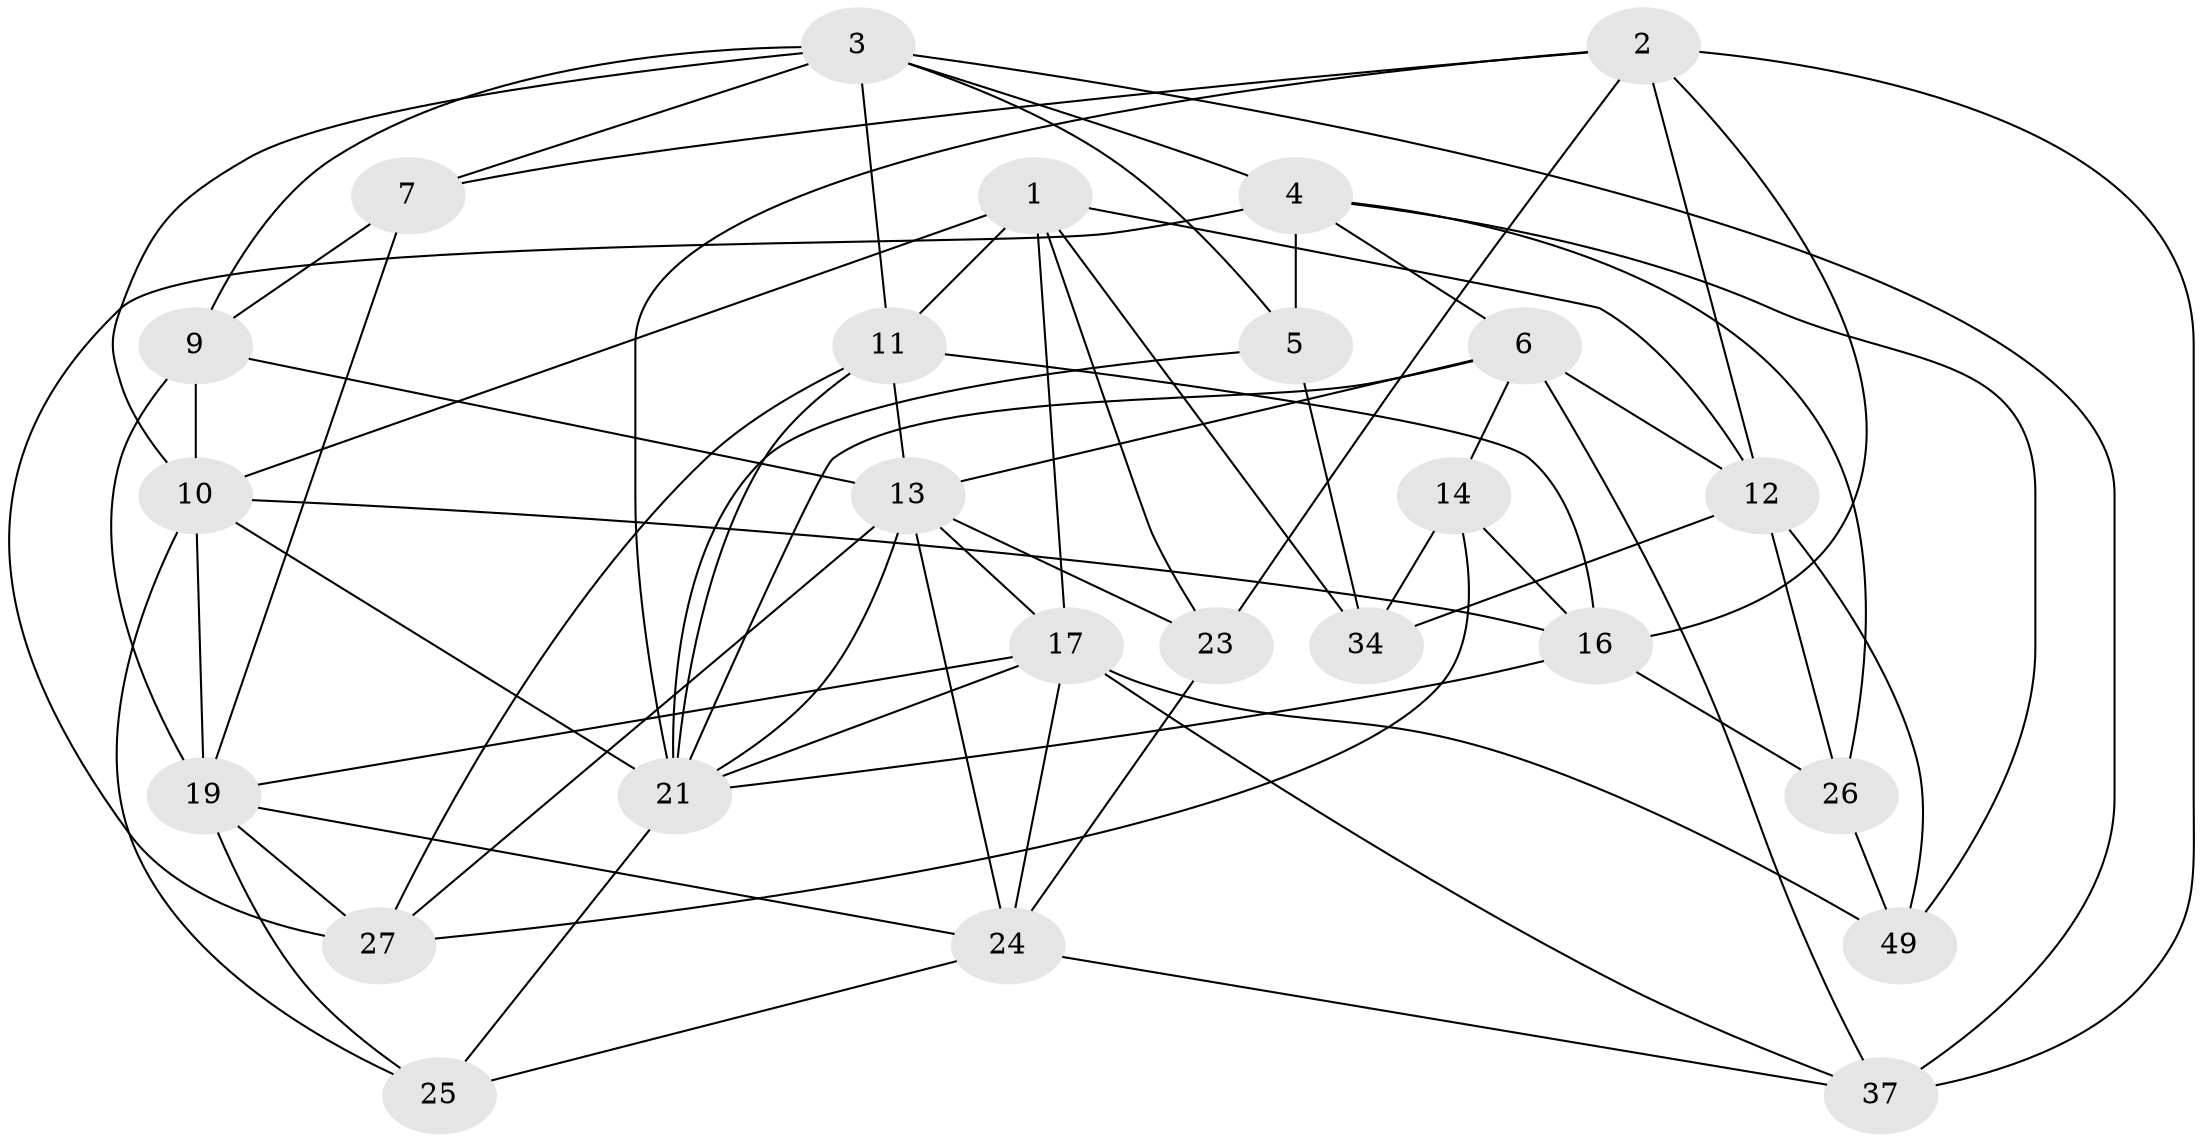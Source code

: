 // original degree distribution, {4: 1.0}
// Generated by graph-tools (version 1.1) at 2025/16/03/09/25 04:16:22]
// undirected, 25 vertices, 70 edges
graph export_dot {
graph [start="1"]
  node [color=gray90,style=filled];
  1 [super="+29"];
  2 [super="+47"];
  3 [super="+8"];
  4 [super="+31+15"];
  5;
  6 [super="+43"];
  7;
  9 [super="+45"];
  10 [super="+33"];
  11 [super="+18"];
  12 [super="+20"];
  13 [super="+48+40"];
  14;
  16 [super="+36"];
  17 [super="+32"];
  19 [super="+42"];
  21 [super="+28+22"];
  23;
  24 [super="+35"];
  25;
  26;
  27 [super="+44"];
  34;
  37 [super="+46"];
  49;
  1 -- 11;
  1 -- 10;
  1 -- 34;
  1 -- 12;
  1 -- 17;
  1 -- 23;
  2 -- 12;
  2 -- 37;
  2 -- 16;
  2 -- 7;
  2 -- 23;
  2 -- 21;
  3 -- 11;
  3 -- 10;
  3 -- 4;
  3 -- 5;
  3 -- 37 [weight=2];
  3 -- 7;
  3 -- 9;
  4 -- 49;
  4 -- 27;
  4 -- 5;
  4 -- 26;
  4 -- 6;
  5 -- 34;
  5 -- 21;
  6 -- 14;
  6 -- 12;
  6 -- 37;
  6 -- 21;
  6 -- 13;
  7 -- 19;
  7 -- 9;
  9 -- 10;
  9 -- 19;
  9 -- 13 [weight=2];
  10 -- 16;
  10 -- 21 [weight=2];
  10 -- 25;
  10 -- 19;
  11 -- 27;
  11 -- 16;
  11 -- 21;
  11 -- 13;
  12 -- 49;
  12 -- 34;
  12 -- 26;
  13 -- 17;
  13 -- 27 [weight=2];
  13 -- 21;
  13 -- 23;
  13 -- 24;
  14 -- 27;
  14 -- 34;
  14 -- 16;
  16 -- 26;
  16 -- 21;
  17 -- 19 [weight=2];
  17 -- 21;
  17 -- 49;
  17 -- 37;
  17 -- 24;
  19 -- 24;
  19 -- 27;
  19 -- 25;
  21 -- 25;
  23 -- 24;
  24 -- 25;
  24 -- 37;
  26 -- 49;
}

